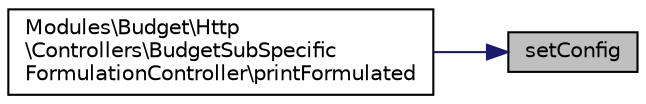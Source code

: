 digraph "setConfig"
{
 // LATEX_PDF_SIZE
  bgcolor="transparent";
  edge [fontname="Helvetica",fontsize="10",labelfontname="Helvetica",labelfontsize="10"];
  node [fontname="Helvetica",fontsize="10",shape=record];
  rankdir="RL";
  Node1 [label="setConfig",height=0.2,width=0.4,color="black", fillcolor="grey75", style="filled", fontcolor="black",tooltip="Método que permite establecer la configuración general de los reportes."];
  Node1 -> Node2 [dir="back",color="midnightblue",fontsize="10",style="solid",fontname="Helvetica"];
  Node2 [label="Modules\\Budget\\Http\l\\Controllers\\BudgetSubSpecific\lFormulationController\\printFormulated",height=0.2,width=0.4,color="black",URL="$d1/db2/classModules_1_1Budget_1_1Http_1_1Controllers_1_1BudgetSubSpecificFormulationController.html#abf6ae14f07d1a85e28ad655764106c7b",tooltip="Genera el reporte de presupuesto formulado."];
}

